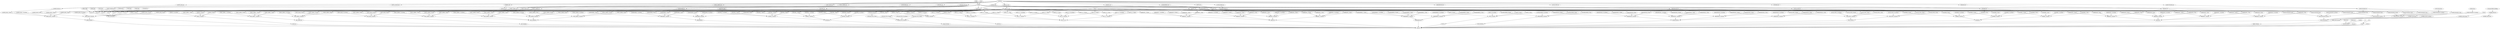 strict digraph "" {
	"[1]COLLCONF_0.Reset"	 [complexity=3,
		importance=0.131470335676,
		rank=0.0438234452253];
	"COLLCONF_0.DataOut"	 [complexity=2,
		importance=0.0433992077854,
		rank=0.0216996038927];
	"[1]COLLCONF_0.Reset" -> "COLLCONF_0.DataOut";
	"IPGR2_0.DataOut"	 [complexity=2,
		importance=0.041731412897,
		rank=0.0208657064485];
	IPGR2Out	 [complexity=2,
		importance=0.037441367753,
		rank=0.0187206838765];
	"IPGR2_0.DataOut" -> IPGR2Out;
	MIISTATUSOut	 [complexity=2,
		importance=0.037197509414,
		rank=0.018598754707];
	DataOut	 [complexity=0,
		importance=0.0340304193458,
		rank=0.0];
	MIISTATUSOut -> DataOut;
	"[1]MODER_2.DataIn"	 [complexity=4,
		importance=0.0465032045241,
		rank=0.011625801131];
	"MODER_2.DataOut"	 [complexity=2,
		importance=0.0452257884704,
		rank=0.0226128942352];
	"[1]MODER_2.DataIn" -> "MODER_2.DataOut";
	"[1]UpdateMIIRX_DATAReg"	 [complexity=5,
		importance=0.0475719120444,
		rank=0.00951438240888];
	"[1]MIIRX_DATA_Wr"	 [complexity=3,
		importance=0.0463052327749,
		rank=0.0154350775916];
	"[1]UpdateMIIRX_DATAReg" -> "[1]MIIRX_DATA_Wr";
	MODEROut	 [complexity=2,
		importance=0.0412533149197,
		rank=0.0206266574598];
	"MODER_2.DataOut" -> MODEROut;
	"TXCTRL_0.DataOut"	 [complexity=2,
		importance=0.0453840131238,
		rank=0.0226920065619];
	TXCTRLOut	 [complexity=2,
		importance=0.0414115395731,
		rank=0.0207057697865];
	"TXCTRL_0.DataOut" -> TXCTRLOut;
	"MAC_ADDR1_0.DataOut"	 [complexity=2,
		importance=0.0433992077854,
		rank=0.0216996038927];
	MAC_ADDR1Out	 [complexity=2,
		importance=0.0393473413364,
		rank=0.0196736706682];
	"MAC_ADDR1_0.DataOut" -> MAC_ADDR1Out;
	irq_txc	 [complexity=10,
		importance=0.0418972637746,
		rank=0.00418972637746];
	INT_SOURCEOut	 [complexity=2,
		importance=0.0392351839555,
		rank=0.0196175919777];
	irq_txc -> INT_SOURCEOut;
	irq_busy	 [complexity=10,
		importance=0.0413017041033,
		rank=0.00413017041033];
	irq_busy -> INT_SOURCEOut;
	"CTRLMODER_0.DataOut"	 [complexity=2,
		importance=0.041731412897,
		rank=0.0208657064485];
	CTRLMODEROut	 [complexity=2,
		importance=0.037441367753,
		rank=0.0187206838765];
	"CTRLMODER_0.DataOut" -> CTRLMODEROut;
	"MODER_1.DataOut"	 [complexity=2,
		importance=0.0452257884704,
		rank=0.0226128942352];
	"MODER_1.DataOut" -> MODEROut;
	"[1]Prsd"	 [complexity=4,
		importance=0.0453552805127,
		rank=0.0113388201282];
	"[1]MIIRX_DATA.DataIn"	 [complexity=4,
		importance=0.0440886012432,
		rank=0.0110221503108];
	"[1]Prsd" -> "[1]MIIRX_DATA.DataIn";
	MIICOMMANDOut	 [complexity=2,
		importance=0.0415649909108,
		rank=0.0207824954554];
	MIICOMMANDOut -> DataOut;
	"[1]MIIADDRESS_Sel"	 [complexity=9,
		importance=0.0954733695539,
		rank=0.0106081521727];
	"[1]MIIADDRESS_Wr"	 [complexity=3,
		importance=0.0470967464936,
		rank=0.0156989154979];
	"[1]MIIADDRESS_Sel" -> "[1]MIIADDRESS_Wr";
	"[1]RXHASH1_0.SyncReset"	 [complexity=3,
		importance=0.0954508104786,
		rank=0.0318169368262];
	"RXHASH1_0.DataOut"	 [complexity=2,
		importance=0.0470920656046,
		rank=0.0235460328023];
	"[1]RXHASH1_0.SyncReset" -> "RXHASH1_0.DataOut";
	"[1]MAC_ADDR0_0.SyncReset"	 [complexity=3,
		importance=0.0954508104786,
		rank=0.0318169368262];
	"MAC_ADDR0_0.DataOut"	 [complexity=2,
		importance=0.0470920656046,
		rank=0.0235460328023];
	"[1]MAC_ADDR0_0.SyncReset" -> "MAC_ADDR0_0.DataOut";
	"[1]MIIRX_DATA.Reset"	 [complexity=3,
		importance=0.127838067442,
		rank=0.0426126891473];
	"MIIRX_DATA.DataOut"	 [complexity=2,
		importance=0.0421884517074,
		rank=0.0210942258537];
	"[1]MIIRX_DATA.Reset" -> "MIIRX_DATA.DataOut";
	"[1]MAC_ADDR0_0.DataIn"	 [complexity=4,
		importance=0.0483694816582,
		rank=0.0120923704146];
	"[1]MAC_ADDR0_0.DataIn" -> "MAC_ADDR0_0.DataOut";
	"[1]MODER_1.Write"	 [complexity=3,
		importance=0.0468197114093,
		rank=0.0156065704698];
	"[1]MODER_1.Write" -> "MODER_1.DataOut";
	"[1]MIICOMMAND_Sel"	 [complexity=6,
		importance=0.0506439923612,
		rank=0.00844066539353];
	"[1]MIICOMMAND_Wr"	 [complexity=3,
		importance=0.0493641157945,
		rank=0.0164547052648];
	"[1]MIICOMMAND_Sel" -> "[1]MIICOMMAND_Wr";
	"[1]MIIMODER_0.Write"	 [complexity=3,
		importance=0.0451520054925,
		rank=0.0150506684975];
	"MIIMODER_0.DataOut"	 [complexity=2,
		importance=0.0433992077854,
		rank=0.0216996038927];
	"[1]MIIMODER_0.Write" -> "MIIMODER_0.DataOut";
	"[1]RXHASH0_0.SyncReset"	 [complexity=3,
		importance=0.0954508104786,
		rank=0.0318169368262];
	"RXHASH0_0.DataOut"	 [complexity=2,
		importance=0.0470920656046,
		rank=0.0235460328023];
	"[1]RXHASH0_0.SyncReset" -> "RXHASH0_0.DataOut";
	"[1]HASH0_Sel"	 [complexity=15,
		importance=0.203637037571,
		rank=0.0135758025047];
	"[1]HASH0_Wr"	 [complexity=3,
		importance=0.050589290251,
		rank=0.0168630967503];
	"[1]HASH0_Sel" -> "[1]HASH0_Wr";
	"IPv4_L1_0.DataOut"	 [complexity=2,
		importance=0.0470920656046,
		rank=0.0235460328023];
	IPv4_L1_out	 [complexity=2,
		importance=0.043159288503,
		rank=0.0215796442515];
	"IPv4_L1_0.DataOut" -> IPv4_L1_out;
	"[1]IPv4_L1_Sel"	 [complexity=15,
		importance=0.203637037571,
		rank=0.0135758025047];
	"[1]IPv4_L1_Wr"	 [complexity=3,
		importance=0.050589290251,
		rank=0.0168630967503];
	"[1]IPv4_L1_Sel" -> "[1]IPv4_L1_Wr";
	"[1]MAC_ADDR1_1.Reset"	 [complexity=3,
		importance=0.131470335676,
		rank=0.0438234452253];
	"MAC_ADDR1_1.DataOut"	 [complexity=2,
		importance=0.0433992077854,
		rank=0.0216996038927];
	"[1]MAC_ADDR1_1.Reset" -> "MAC_ADDR1_1.DataOut";
	"[1]MIITX_DATA_Sel"	 [complexity=9,
		importance=0.0954733695539,
		rank=0.0106081521727];
	"[1]MIITX_DATA_Wr"	 [complexity=3,
		importance=0.0470967464936,
		rank=0.0156989154979];
	"[1]MIITX_DATA_Sel" -> "[1]MIITX_DATA_Wr";
	"[1]INT_SOURCE_Sel"	 [complexity=15,
		importance=0.0445073226259,
		rank=0.00296715484173];
	"[1]INT_SOURCE_Wr"	 [complexity=12,
		importance=0.0432274460592,
		rank=0.0036022871716];
	"[1]INT_SOURCE_Sel" -> "[1]INT_SOURCE_Wr";
	MIIADDRESSOut	 [complexity=2,
		importance=0.0393473413364,
		rank=0.0196736706682];
	MIIADDRESSOut -> DataOut;
	"[1]MIICOMMAND1.Reset"	 [complexity=3,
		importance=0.138825053285,
		rank=0.0462750177616];
	"MIICOMMAND1.DataOut"	 [complexity=2,
		importance=0.0458507803217,
		rank=0.0229253901608];
	"[1]MIICOMMAND1.Reset" -> "MIICOMMAND1.DataOut";
	"[1]MIICOMMAND0.SyncReset"	 [complexity=3,
		importance=0.0923352759209,
		rank=0.030778425307];
	"MIICOMMAND0.DataOut"	 [complexity=2,
		importance=0.0455342983257,
		rank=0.0227671491628];
	"[1]MIICOMMAND0.SyncReset" -> "MIICOMMAND0.DataOut";
	"[1]IPGR2_0.Write"	 [complexity=3,
		importance=0.0439608349087,
		rank=0.0146536116362];
	"[1]IPGR2_0.Write" -> "IPGR2_0.DataOut";
	"[1]MAC_ADDR1_Sel"	 [complexity=9,
		importance=0.0954733695539,
		rank=0.0106081521727];
	"[1]MAC_ADDR1_Wr"	 [complexity=3,
		importance=0.0470967464936,
		rank=0.0156989154979];
	"[1]MAC_ADDR1_Sel" -> "[1]MAC_ADDR1_Wr";
	"[1]COLLCONF_Wr"	 [complexity=3,
		importance=0.0470967464936,
		rank=0.0156989154979];
	"[1]COLLCONF_0.Write"	 [complexity=3,
		importance=0.0451520054925,
		rank=0.0150506684975];
	"[1]COLLCONF_Wr" -> "[1]COLLCONF_0.Write";
	"[1]COLLCONF_2.Write"	 [complexity=3,
		importance=0.0451520054925,
		rank=0.0150506684975];
	"[1]COLLCONF_Wr" -> "[1]COLLCONF_2.Write";
	"PACKETLEN_3.DataOut"	 [complexity=2,
		importance=0.0470920656046,
		rank=0.0235460328023];
	PACKETLENOut	 [complexity=2,
		importance=0.043159288503,
		rank=0.0215796442515];
	"PACKETLEN_3.DataOut" -> PACKETLENOut;
	"IPGR1_0.DataOut"	 [complexity=2,
		importance=0.041731412897,
		rank=0.0208657064485];
	IPGR1Out	 [complexity=2,
		importance=0.037441367753,
		rank=0.0187206838765];
	"IPGR1_0.DataOut" -> IPGR1Out;
	"[1]MIITX_DATA_1.SyncReset"	 [complexity=3,
		importance=0.0880650948403,
		rank=0.0293550316134];
	"MIITX_DATA_1.DataOut"	 [complexity=2,
		importance=0.0433992077854,
		rank=0.0216996038927];
	"[1]MIITX_DATA_1.SyncReset" -> "MIITX_DATA_1.DataOut";
	"INT_MASK_0.DataOut"	 [complexity=2,
		importance=0.041731412897,
		rank=0.0208657064485];
	INT_MASKOut	 [complexity=2,
		importance=0.037441367753,
		rank=0.0187206838765];
	"INT_MASK_0.DataOut" -> INT_MASKOut;
	COLLCONFOut	 [complexity=2,
		importance=0.0393473413364,
		rank=0.0196736706682];
	COLLCONFOut -> DataOut;
	"[1]IPv4_L1_1.SyncReset"	 [complexity=3,
		importance=0.0954508104786,
		rank=0.0318169368262];
	"IPv4_L1_1.DataOut"	 [complexity=2,
		importance=0.0470920656046,
		rank=0.0235460328023];
	"[1]IPv4_L1_1.SyncReset" -> "IPv4_L1_1.DataOut";
	"[1]MIICOMMAND2.Write"	 [complexity=3,
		importance=0.0474383738386,
		rank=0.0158127912795];
	"[1]MIICOMMAND_Wr" -> "[1]MIICOMMAND2.Write";
	"[1]MIICOMMAND1.Write"	 [complexity=3,
		importance=0.0474383738386,
		rank=0.0158127912795];
	"[1]MIICOMMAND_Wr" -> "[1]MIICOMMAND1.Write";
	"[1]MIICOMMAND0.Write"	 [complexity=3,
		importance=0.0471218918426,
		rank=0.0157072972809];
	"[1]MIICOMMAND_Wr" -> "[1]MIICOMMAND0.Write";
	"[1]MIICOMMAND2.Reset"	 [complexity=3,
		importance=0.138825053285,
		rank=0.0462750177616];
	"MIICOMMAND2.DataOut"	 [complexity=2,
		importance=0.0458507803217,
		rank=0.0229253901608];
	"[1]MIICOMMAND2.Reset" -> "MIICOMMAND2.DataOut";
	INT_MASKOut -> DataOut;
	"[1]IPv4_L1_2.DataIn"	 [complexity=4,
		importance=0.0483694816582,
		rank=0.0120923704146];
	"IPv4_L1_2.DataOut"	 [complexity=2,
		importance=0.0470920656046,
		rank=0.0235460328023];
	"[1]IPv4_L1_2.DataIn" -> "IPv4_L1_2.DataOut";
	"[1]RXHASH1_3.SyncReset"	 [complexity=3,
		importance=0.0954508104786,
		rank=0.0318169368262];
	"RXHASH1_3.DataOut"	 [complexity=2,
		importance=0.0470920656046,
		rank=0.0235460328023];
	"[1]RXHASH1_3.SyncReset" -> "RXHASH1_3.DataOut";
	"[1]TX_BD_NUM_0.SyncReset"	 [complexity=3,
		importance=0.0847375545616,
		rank=0.0282458515205];
	"TX_BD_NUM_0.DataOut"	 [complexity=2,
		importance=0.041735437646,
		rank=0.020867718823];
	"[1]TX_BD_NUM_0.SyncReset" -> "TX_BD_NUM_0.DataOut";
	"[1]MAC_ADDR0_1.Write"	 [complexity=3,
		importance=0.0486065511593,
		rank=0.0162021837198];
	"MAC_ADDR0_1.DataOut"	 [complexity=2,
		importance=0.0470920656046,
		rank=0.0235460328023];
	"[1]MAC_ADDR0_1.Write" -> "MAC_ADDR0_1.DataOut";
	"[1]PACKETLEN_3.Write"	 [complexity=3,
		importance=0.0486065511593,
		rank=0.0162021837198];
	"[1]PACKETLEN_3.Write" -> "PACKETLEN_3.DataOut";
	"[1]MODER_0.SyncReset"	 [complexity=3,
		importance=0.0917182562103,
		rank=0.0305727520701];
	"MODER_0.DataOut"	 [complexity=2,
		importance=0.0452257884704,
		rank=0.0226128942352];
	"[1]MODER_0.SyncReset" -> "MODER_0.DataOut";
	"[1]MIICOMMAND2.Write" -> "MIICOMMAND2.DataOut";
	"[1]MIICOMMAND0.DataIn"	 [complexity=4,
		importance=0.0468117143794,
		rank=0.0117029285948];
	"[1]MIICOMMAND0.DataIn" -> "MIICOMMAND0.DataOut";
	"[1]MODER_2.Write"	 [complexity=3,
		importance=0.0468197114093,
		rank=0.0156065704698];
	"[1]MODER_2.Write" -> "MODER_2.DataOut";
	"[1]TXCTRL_0.Write"	 [complexity=3,
		importance=0.0469779360627,
		rank=0.0156593120209];
	"[1]TXCTRL_0.Write" -> "TXCTRL_0.DataOut";
	"[1]Reset"	 [complexity=3,
		importance=0.12773363028,
		rank=0.0425778767601];
	"[1]Reset" -> "[1]COLLCONF_0.Reset";
	"[1]Reset" -> irq_txc;
	"[1]Reset" -> irq_busy;
	"[1]Reset" -> "[1]MIIRX_DATA.Reset";
	"[1]Reset" -> "[1]MAC_ADDR1_1.Reset";
	"[1]Reset" -> "[1]MIICOMMAND1.Reset";
	"[1]Reset" -> "[1]MIICOMMAND2.Reset";
	"[1]RXHASH0_0.Reset"	 [complexity=3,
		importance=0.142548909133,
		rank=0.0475163030444];
	"[1]Reset" -> "[1]RXHASH0_0.Reset";
	"[1]PACKETLEN_3.Reset"	 [complexity=3,
		importance=0.142548909133,
		rank=0.0475163030444];
	"[1]Reset" -> "[1]PACKETLEN_3.Reset";
	"[1]TXCTRL_1.Reset"	 [complexity=3,
		importance=0.137424751691,
		rank=0.0458082505637];
	"[1]Reset" -> "[1]TXCTRL_1.Reset";
	"[1]MODER_2.Reset"	 [complexity=3,
		importance=0.136950077731,
		rank=0.0456500259103];
	"[1]Reset" -> "[1]MODER_2.Reset";
	"[1]MIITX_DATA_1.Reset"	 [complexity=3,
		importance=0.131470335676,
		rank=0.0438234452253];
	"[1]Reset" -> "[1]MIITX_DATA_1.Reset";
	"[1]COLLCONF_2.Reset"	 [complexity=3,
		importance=0.131470335676,
		rank=0.0438234452253];
	"[1]Reset" -> "[1]COLLCONF_2.Reset";
	"[1]TX_BD_NUM_0.Reset"	 [complexity=3,
		importance=0.126479025258,
		rank=0.0421596750859];
	"[1]Reset" -> "[1]TX_BD_NUM_0.Reset";
	"[1]MIIMODER_1.Reset"	 [complexity=3,
		importance=0.131470335676,
		rank=0.0438234452253];
	"[1]Reset" -> "[1]MIIMODER_1.Reset";
	"[1]IPv4_L1_0.Reset"	 [complexity=3,
		importance=0.142548909133,
		rank=0.0475163030444];
	"[1]Reset" -> "[1]IPv4_L1_0.Reset";
	irq_txe	 [complexity=10,
		importance=0.0413017041033,
		rank=0.00413017041033];
	"[1]Reset" -> irq_txe;
	"[1]RXHASH1_0.Reset"	 [complexity=3,
		importance=0.142548909133,
		rank=0.0475163030444];
	"[1]Reset" -> "[1]RXHASH1_0.Reset";
	"[1]RXHASH1_2.Reset"	 [complexity=3,
		importance=0.142548909133,
		rank=0.0475163030444];
	"[1]Reset" -> "[1]RXHASH1_2.Reset";
	"[1]IPv4_L1_3.Reset"	 [complexity=3,
		importance=0.142548909133,
		rank=0.0475163030444];
	"[1]Reset" -> "[1]IPv4_L1_3.Reset";
	"[1]TXCTRL_0.Reset"	 [complexity=3,
		importance=0.137424751691,
		rank=0.0458082505637];
	"[1]Reset" -> "[1]TXCTRL_0.Reset";
	"[1]MAC_ADDR1_0.Reset"	 [complexity=3,
		importance=0.131470335676,
		rank=0.0438234452253];
	"[1]Reset" -> "[1]MAC_ADDR1_0.Reset";
	"[1]IPv4_L1_2.Reset"	 [complexity=3,
		importance=0.142548909133,
		rank=0.0475163030444];
	"[1]Reset" -> "[1]IPv4_L1_2.Reset";
	"[1]MIIMODER_0.Reset"	 [complexity=3,
		importance=0.131470335676,
		rank=0.0438234452253];
	"[1]Reset" -> "[1]MIIMODER_0.Reset";
	"[1]MAC_ADDR0_3.Reset"	 [complexity=3,
		importance=0.142548909133,
		rank=0.0475163030444];
	"[1]Reset" -> "[1]MAC_ADDR0_3.Reset";
	"[1]MIIADDRESS_0.Reset"	 [complexity=3,
		importance=0.131470335676,
		rank=0.0438234452253];
	"[1]Reset" -> "[1]MIIADDRESS_0.Reset";
	"[1]RXHASH1_3.Reset"	 [complexity=3,
		importance=0.142548909133,
		rank=0.0475163030444];
	"[1]Reset" -> "[1]RXHASH1_3.Reset";
	"[1]CTRLMODER_0.Reset"	 [complexity=3,
		importance=0.126466951011,
		rank=0.0421556503369];
	"[1]Reset" -> "[1]CTRLMODER_0.Reset";
	irq_rxe	 [complexity=10,
		importance=0.0413017041033,
		rank=0.00413017041033];
	"[1]Reset" -> irq_rxe;
	"[1]MODER_0.Reset"	 [complexity=3,
		importance=0.136950077731,
		rank=0.0456500259103];
	"[1]Reset" -> "[1]MODER_0.Reset";
	"[1]MIICOMMAND0.Reset"	 [complexity=3,
		importance=0.137875607297,
		rank=0.0459585357656];
	"[1]Reset" -> "[1]MIICOMMAND0.Reset";
	"[1]MODER_1.Reset"	 [complexity=3,
		importance=0.136950077731,
		rank=0.0456500259103];
	"[1]Reset" -> "[1]MODER_1.Reset";
	"[1]IPGT_0.Reset"	 [complexity=3,
		importance=0.126466951011,
		rank=0.0421556503369];
	"[1]Reset" -> "[1]IPGT_0.Reset";
	"[1]PACKETLEN_1.Reset"	 [complexity=3,
		importance=0.142548909133,
		rank=0.0475163030444];
	"[1]Reset" -> "[1]PACKETLEN_1.Reset";
	"[1]PACKETLEN_2.Reset"	 [complexity=3,
		importance=0.142548909133,
		rank=0.0475163030444];
	"[1]Reset" -> "[1]PACKETLEN_2.Reset";
	"[1]RXHASH0_2.Reset"	 [complexity=3,
		importance=0.142548909133,
		rank=0.0475163030444];
	"[1]Reset" -> "[1]RXHASH0_2.Reset";
	"[1]IPGR1_0.Reset"	 [complexity=3,
		importance=0.126466951011,
		rank=0.0421556503369];
	"[1]Reset" -> "[1]IPGR1_0.Reset";
	"[1]TXCTRL_2.Reset"	 [complexity=3,
		importance=0.138374197679,
		rank=0.0461247325597];
	"[1]Reset" -> "[1]TXCTRL_2.Reset";
	"[1]INT_MASK_0.Reset"	 [complexity=3,
		importance=0.126466951011,
		rank=0.0421556503369];
	"[1]Reset" -> "[1]INT_MASK_0.Reset";
	"[1]RXHASH0_3.Reset"	 [complexity=3,
		importance=0.142548909133,
		rank=0.0475163030444];
	"[1]Reset" -> "[1]RXHASH0_3.Reset";
	"[1]PACKETLEN_0.Reset"	 [complexity=3,
		importance=0.142548909133,
		rank=0.0475163030444];
	"[1]Reset" -> "[1]PACKETLEN_0.Reset";
	irq_txb	 [complexity=10,
		importance=0.0413017041033,
		rank=0.00413017041033];
	"[1]Reset" -> irq_txb;
	irq_rxb	 [complexity=10,
		importance=0.0413017041033,
		rank=0.00413017041033];
	"[1]Reset" -> irq_rxb;
	irq_rxc	 [complexity=10,
		importance=0.0419982859599,
		rank=0.00419982859599];
	"[1]Reset" -> irq_rxc;
	"[1]MAC_ADDR0_1.Reset"	 [complexity=3,
		importance=0.142548909133,
		rank=0.0475163030444];
	"[1]Reset" -> "[1]MAC_ADDR0_1.Reset";
	"[1]RXHASH1_1.Reset"	 [complexity=3,
		importance=0.142548909133,
		rank=0.0475163030444];
	"[1]Reset" -> "[1]RXHASH1_1.Reset";
	"[1]MAC_ADDR0_2.Reset"	 [complexity=3,
		importance=0.142548909133,
		rank=0.0475163030444];
	"[1]Reset" -> "[1]MAC_ADDR0_2.Reset";
	"[1]MAC_ADDR0_0.Reset"	 [complexity=3,
		importance=0.142548909133,
		rank=0.0475163030444];
	"[1]Reset" -> "[1]MAC_ADDR0_0.Reset";
	"[1]IPv4_L1_1.Reset"	 [complexity=3,
		importance=0.142548909133,
		rank=0.0475163030444];
	"[1]Reset" -> "[1]IPv4_L1_1.Reset";
	"[1]RXHASH0_1.Reset"	 [complexity=3,
		importance=0.142548909133,
		rank=0.0475163030444];
	"[1]Reset" -> "[1]RXHASH0_1.Reset";
	"[1]IPGR2_0.Reset"	 [complexity=3,
		importance=0.126466951011,
		rank=0.0421556503369];
	"[1]Reset" -> "[1]IPGR2_0.Reset";
	"[1]MIITX_DATA_0.Reset"	 [complexity=3,
		importance=0.131470335676,
		rank=0.0438234452253];
	"[1]Reset" -> "[1]MIITX_DATA_0.Reset";
	"[1]MIIADDRESS_1.Reset"	 [complexity=3,
		importance=0.131470335676,
		rank=0.0438234452253];
	"[1]Reset" -> "[1]MIIADDRESS_1.Reset";
	MIIMODEROut	 [complexity=2,
		importance=0.0393473413364,
		rank=0.0196736706682];
	MIIMODEROut -> DataOut;
	CTRLMODEROut -> DataOut;
	"[1]RXHASH1_1.Write"	 [complexity=3,
		importance=0.0486065511593,
		rank=0.0162021837198];
	"RXHASH1_1.DataOut"	 [complexity=2,
		importance=0.0470920656046,
		rank=0.0235460328023];
	"[1]RXHASH1_1.Write" -> "RXHASH1_1.DataOut";
	"[1]RXHASH0_2.Write"	 [complexity=3,
		importance=0.0486065511593,
		rank=0.0162021837198];
	"[1]HASH0_Wr" -> "[1]RXHASH0_2.Write";
	"[1]RXHASH0_3.Write"	 [complexity=3,
		importance=0.0486065511593,
		rank=0.0162021837198];
	"[1]HASH0_Wr" -> "[1]RXHASH0_3.Write";
	"[1]RXHASH0_0.Write"	 [complexity=3,
		importance=0.0486065511593,
		rank=0.0162021837198];
	"[1]HASH0_Wr" -> "[1]RXHASH0_0.Write";
	"[1]RXHASH0_1.Write"	 [complexity=3,
		importance=0.0486065511593,
		rank=0.0162021837198];
	"[1]HASH0_Wr" -> "[1]RXHASH0_1.Write";
	"[1]MIIMODER_0.DataIn"	 [complexity=4,
		importance=0.0446766238391,
		rank=0.0111691559598];
	"[1]MIIMODER_0.DataIn" -> "MIIMODER_0.DataOut";
	"[1]MAC_ADDR0_0.Write"	 [complexity=3,
		importance=0.0486065511593,
		rank=0.0162021837198];
	"[1]MAC_ADDR0_0.Write" -> "MAC_ADDR0_0.DataOut";
	"[1]RXHASH0_0.Reset" -> "RXHASH0_0.DataOut";
	"[1]IPGR2_Sel"	 [complexity=6,
		importance=0.0471664534313,
		rank=0.00786107557188];
	"[1]IPGR2_Wr"	 [complexity=3,
		importance=0.0458865768646,
		rank=0.0152955256215];
	"[1]IPGR2_Sel" -> "[1]IPGR2_Wr";
	"[1]PACKETLEN_3.Reset" -> "PACKETLEN_3.DataOut";
	"[1]INT_MASK_0.SyncReset"	 [complexity=3,
		importance=0.0847295050635,
		rank=0.0282431683545];
	"[1]INT_MASK_0.SyncReset" -> "INT_MASK_0.DataOut";
	"TXCTRL_1.DataOut"	 [complexity=2,
		importance=0.0453840131238,
		rank=0.0226920065619];
	"[1]TXCTRL_1.Reset" -> "TXCTRL_1.DataOut";
	"MAC_ADDR0_2.DataOut"	 [complexity=2,
		importance=0.0470920656046,
		rank=0.0235460328023];
	MAC_ADDR0Out	 [complexity=2,
		importance=0.043159288503,
		rank=0.0215796442515];
	"MAC_ADDR0_2.DataOut" -> MAC_ADDR0Out;
	"[1]IPv4_L1_1.DataIn"	 [complexity=4,
		importance=0.0483694816582,
		rank=0.0120923704146];
	"[1]IPv4_L1_1.DataIn" -> "IPv4_L1_1.DataOut";
	"RXHASH0_2.DataOut"	 [complexity=2,
		importance=0.0470920656046,
		rank=0.0235460328023];
	"[1]RXHASH0_2.Write" -> "RXHASH0_2.DataOut";
	"[1]RXHASH1_2.SyncReset"	 [complexity=3,
		importance=0.0954508104786,
		rank=0.0318169368262];
	"RXHASH1_2.DataOut"	 [complexity=2,
		importance=0.0470920656046,
		rank=0.0235460328023];
	"[1]RXHASH1_2.SyncReset" -> "RXHASH1_2.DataOut";
	"[1]PACKETLEN_Wr"	 [complexity=3,
		importance=0.050589290251,
		rank=0.0168630967503];
	"[1]PACKETLEN_Wr" -> "[1]PACKETLEN_3.Write";
	"[1]PACKETLEN_2.Write"	 [complexity=3,
		importance=0.0486065511593,
		rank=0.0162021837198];
	"[1]PACKETLEN_Wr" -> "[1]PACKETLEN_2.Write";
	"[1]PACKETLEN_0.Write"	 [complexity=3,
		importance=0.0486065511593,
		rank=0.0162021837198];
	"[1]PACKETLEN_Wr" -> "[1]PACKETLEN_0.Write";
	"[1]PACKETLEN_1.Write"	 [complexity=3,
		importance=0.0486065511593,
		rank=0.0162021837198];
	"[1]PACKETLEN_Wr" -> "[1]PACKETLEN_1.Write";
	"[1]TXCTRL_1.DataIn"	 [complexity=4,
		importance=0.0466614291775,
		rank=0.0116653572944];
	"[1]TXCTRL_1.DataIn" -> "TXCTRL_1.DataOut";
	"[1]MODER_2.Reset" -> "MODER_2.DataOut";
	"[1]MIICOMMAND2.DataIn"	 [complexity=4,
		importance=0.0471281963754,
		rank=0.0117820490938];
	"[1]MIICOMMAND2.DataIn" -> "MIICOMMAND2.DataOut";
	"[1]TX_BD_NUM_0.DataIn"	 [complexity=4,
		importance=0.0430128536997,
		rank=0.0107532134249];
	"[1]TX_BD_NUM_0.DataIn" -> "TX_BD_NUM_0.DataOut";
	"[1]MIIMODER_1.Write"	 [complexity=3,
		importance=0.0451520054925,
		rank=0.0150506684975];
	"MIIMODER_1.DataOut"	 [complexity=2,
		importance=0.0433992077854,
		rank=0.0216996038927];
	"[1]MIIMODER_1.Write" -> "MIIMODER_1.DataOut";
	"[1]RXHASH0_1.SyncReset"	 [complexity=3,
		importance=0.0954508104786,
		rank=0.0318169368262];
	"RXHASH0_1.DataOut"	 [complexity=2,
		importance=0.0470920656046,
		rank=0.0235460328023];
	"[1]RXHASH0_1.SyncReset" -> "RXHASH0_1.DataOut";
	"[1]RXHASH0_3.DataIn"	 [complexity=4,
		importance=0.0483694816582,
		rank=0.0120923704146];
	"RXHASH0_3.DataOut"	 [complexity=2,
		importance=0.0470920656046,
		rank=0.0235460328023];
	"[1]RXHASH0_3.DataIn" -> "RXHASH0_3.DataOut";
	HASH0Out	 [complexity=2,
		importance=0.043159288503,
		rank=0.0215796442515];
	"RXHASH0_3.DataOut" -> HASH0Out;
	"[1]RXHASH0_1.DataIn"	 [complexity=4,
		importance=0.0483694816582,
		rank=0.0120923704146];
	"[1]RXHASH0_1.DataIn" -> "RXHASH0_1.DataOut";
	IPv4_L1_out -> DataOut;
	MIIRX_DATAOut	 [complexity=2,
		importance=0.0375936886134,
		rank=0.0187968443067];
	"MIIRX_DATA.DataOut" -> MIIRX_DATAOut;
	"[1]MIITX_DATA_1.Reset" -> "MIITX_DATA_1.DataOut";
	"[1]RXHASH0_3.Write" -> "RXHASH0_3.DataOut";
	"IPGT_0.DataOut"	 [complexity=2,
		importance=0.041731412897,
		rank=0.0208657064485];
	IPGTOut	 [complexity=2,
		importance=0.037441367753,
		rank=0.0187206838765];
	"IPGT_0.DataOut" -> IPGTOut;
	"[1]IPGR1_Wr"	 [complexity=3,
		importance=0.0458865768646,
		rank=0.0152955256215];
	"[1]IPGR1_0.Write"	 [complexity=3,
		importance=0.0439608349087,
		rank=0.0146536116362];
	"[1]IPGR1_Wr" -> "[1]IPGR1_0.Write";
	"PACKETLEN_2.DataOut"	 [complexity=2,
		importance=0.0470920656046,
		rank=0.0235460328023];
	"PACKETLEN_2.DataOut" -> PACKETLENOut;
	"COLLCONF_2.DataOut"	 [complexity=2,
		importance=0.0433992077854,
		rank=0.0216996038927];
	"[1]COLLCONF_2.Reset" -> "COLLCONF_2.DataOut";
	"[1]MIIMODER_0.SyncReset"	 [complexity=3,
		importance=0.0880650948403,
		rank=0.0293550316134];
	"[1]MIIMODER_0.SyncReset" -> "MIIMODER_0.DataOut";
	"[1]MIITX_DATA_1.Write"	 [complexity=3,
		importance=0.0451520054925,
		rank=0.0150506684975];
	"[1]MIITX_DATA_1.Write" -> "MIITX_DATA_1.DataOut";
	"[1]PACKETLEN_3.DataIn"	 [complexity=4,
		importance=0.0483694816582,
		rank=0.0120923704146];
	"[1]PACKETLEN_3.DataIn" -> "PACKETLEN_3.DataOut";
	"[1]PACKETLEN_2.SyncReset"	 [complexity=3,
		importance=0.0954508104786,
		rank=0.0318169368262];
	"[1]PACKETLEN_2.SyncReset" -> "PACKETLEN_2.DataOut";
	"[1]PACKETLEN_3.SyncReset"	 [complexity=3,
		importance=0.0954508104786,
		rank=0.0318169368262];
	"[1]PACKETLEN_3.SyncReset" -> "PACKETLEN_3.DataOut";
	"[1]TxB_IRQ"	 [complexity=11,
		importance=0.0838700874761,
		rank=0.00762455340692];
	"[1]TxB_IRQ" -> irq_txb;
	"[1]PACKETLEN_2.Write" -> "PACKETLEN_2.DataOut";
	"[1]Address"	 [complexity=8,
		importance=0.0484331327008,
		rank=0.0060541415876];
	"[1]Address" -> "[1]MIIADDRESS_Sel";
	"[1]Address" -> "[1]MIICOMMAND_Sel";
	"[1]Address" -> "[1]HASH0_Sel";
	"[1]Address" -> "[1]IPv4_L1_Sel";
	"[1]Address" -> "[1]MIITX_DATA_Sel";
	"[1]Address" -> "[1]INT_SOURCE_Sel";
	"[1]Address" -> "[1]MAC_ADDR1_Sel";
	"[1]Address" -> "[1]IPGR2_Sel";
	"[1]INT_MASK_Sel"	 [complexity=6,
		importance=0.0471664534313,
		rank=0.00786107557188];
	"[1]Address" -> "[1]INT_MASK_Sel";
	"[1]MAC_ADDR0_Sel"	 [complexity=15,
		importance=0.203637037571,
		rank=0.0135758025047];
	"[1]Address" -> "[1]MAC_ADDR0_Sel";
	"[1]IPGR1_Sel"	 [complexity=6,
		importance=0.0471664534313,
		rank=0.00786107557188];
	"[1]Address" -> "[1]IPGR1_Sel";
	"[1]MIIMODER_Sel"	 [complexity=9,
		importance=0.0954733695539,
		rank=0.0106081521727];
	"[1]Address" -> "[1]MIIMODER_Sel";
	"[1]TXCTRL_Sel"	 [complexity=12,
		importance=0.149054350882,
		rank=0.0124211959068];
	"[1]Address" -> "[1]TXCTRL_Sel";
	"[1]HASH1_Sel"	 [complexity=15,
		importance=0.203637037571,
		rank=0.0135758025047];
	"[1]Address" -> "[1]HASH1_Sel";
	"[1]CTRLMODER_Sel"	 [complexity=6,
		importance=0.0471664534313,
		rank=0.00786107557188];
	"[1]Address" -> "[1]CTRLMODER_Sel";
	"[1]PACKETLEN_Sel"	 [complexity=15,
		importance=0.203637037571,
		rank=0.0135758025047];
	"[1]Address" -> "[1]PACKETLEN_Sel";
	"[1]COLLCONF_Sel"	 [complexity=9,
		importance=0.0954733695539,
		rank=0.0106081521727];
	"[1]Address" -> "[1]COLLCONF_Sel";
	"[1]TX_BD_NUM_Sel"	 [complexity=7,
		importance=0.0471865790661,
		rank=0.00674093986659];
	"[1]Address" -> "[1]TX_BD_NUM_Sel";
	"[1]MODER_Sel"	 [complexity=12,
		importance=0.147630230934,
		rank=0.0123025192445];
	"[1]Address" -> "[1]MODER_Sel";
	"[1]IPGT_Sel"	 [complexity=6,
		importance=0.0471664534313,
		rank=0.00786107557188];
	"[1]Address" -> "[1]IPGT_Sel";
	"[1]MIITX_DATA_0.DataIn"	 [complexity=4,
		importance=0.0446766238391,
		rank=0.0111691559598];
	"MIITX_DATA_0.DataOut"	 [complexity=2,
		importance=0.0433992077854,
		rank=0.0216996038927];
	"[1]MIITX_DATA_0.DataIn" -> "MIITX_DATA_0.DataOut";
	"[1]IPv4_L1_3.DataIn"	 [complexity=4,
		importance=0.0483694816582,
		rank=0.0120923704146];
	"IPv4_L1_3.DataOut"	 [complexity=2,
		importance=0.0470920656046,
		rank=0.0235460328023];
	"[1]IPv4_L1_3.DataIn" -> "IPv4_L1_3.DataOut";
	"[1]INT_MASK_0.DataIn"	 [complexity=4,
		importance=0.0430088289507,
		rank=0.0107522072377];
	"[1]INT_MASK_0.DataIn" -> "INT_MASK_0.DataOut";
	"[1]RstTxPauseRq"	 [complexity=3,
		importance=0.0945678190448,
		rank=0.0315226063483];
	"[1]TXCTRL_2.SyncReset"	 [complexity=3,
		importance=0.0933011397753,
		rank=0.0311003799251];
	"[1]RstTxPauseRq" -> "[1]TXCTRL_2.SyncReset";
	"[1]MAC_ADDR0_Wr"	 [complexity=3,
		importance=0.050589290251,
		rank=0.0168630967503];
	"[1]MAC_ADDR0_Wr" -> "[1]MAC_ADDR0_1.Write";
	"[1]MAC_ADDR0_Wr" -> "[1]MAC_ADDR0_0.Write";
	"[1]MAC_ADDR0_2.Write"	 [complexity=3,
		importance=0.0486065511593,
		rank=0.0162021837198];
	"[1]MAC_ADDR0_Wr" -> "[1]MAC_ADDR0_2.Write";
	"[1]MAC_ADDR0_3.Write"	 [complexity=3,
		importance=0.0486065511593,
		rank=0.0162021837198];
	"[1]MAC_ADDR0_Wr" -> "[1]MAC_ADDR0_3.Write";
	"[1]PACKETLEN_1.DataIn"	 [complexity=4,
		importance=0.0483694816582,
		rank=0.0120923704146];
	"PACKETLEN_1.DataOut"	 [complexity=2,
		importance=0.0470920656046,
		rank=0.0235460328023];
	"[1]PACKETLEN_1.DataIn" -> "PACKETLEN_1.DataOut";
	"[1]INT_MASK_Wr"	 [complexity=3,
		importance=0.0458865768646,
		rank=0.0152955256215];
	"[1]INT_MASK_Sel" -> "[1]INT_MASK_Wr";
	"[1]COLLCONF_0.Write" -> "COLLCONF_0.DataOut";
	MAC_ADDR0Out -> DataOut;
	"MIICOMMAND1.DataOut" -> MIICOMMANDOut;
	"[1]MAC_ADDR1_0.Write"	 [complexity=3,
		importance=0.0451520054925,
		rank=0.0150506684975];
	"[1]MAC_ADDR1_0.Write" -> "MAC_ADDR1_0.DataOut";
	"[1]TX_BD_NUM_0.Reset" -> "TX_BD_NUM_0.DataOut";
	"MIIMODER_1.DataOut" -> MIIMODEROut;
	"[1]MIIMODER_1.Reset" -> "MIIMODER_1.DataOut";
	IPGTOut -> DataOut;
	"[1]IPv4_L1_0.Reset" -> "IPv4_L1_0.DataOut";
	"IPv4_L1_2.DataOut" -> IPv4_L1_out;
	"[1]IPv4_L1_0.Write"	 [complexity=3,
		importance=0.0486065511593,
		rank=0.0162021837198];
	"[1]IPv4_L1_0.Write" -> "IPv4_L1_0.DataOut";
	"[1]MODER_1.SyncReset"	 [complexity=3,
		importance=0.0917182562103,
		rank=0.0305727520701];
	"[1]MODER_1.SyncReset" -> "MODER_1.DataOut";
	"[1]MIIADDRESS_0.DataIn"	 [complexity=4,
		importance=0.0446766238391,
		rank=0.0111691559598];
	"MIIADDRESS_0.DataOut"	 [complexity=2,
		importance=0.0433992077854,
		rank=0.0216996038927];
	"[1]MIIADDRESS_0.DataIn" -> "MIIADDRESS_0.DataOut";
	MAC_ADDR1Out -> DataOut;
	"[1]MAC_ADDR1_1.DataIn"	 [complexity=4,
		importance=0.0446766238391,
		rank=0.0111691559598];
	"[1]MAC_ADDR1_1.DataIn" -> "MAC_ADDR1_1.DataOut";
	"[1]IPGR1_0.Write" -> "IPGR1_0.DataOut";
	"TXCTRL_1.DataOut" -> TXCTRLOut;
	"[1]PACKETLEN_0.DataIn"	 [complexity=4,
		importance=0.0483694816582,
		rank=0.0120923704146];
	"PACKETLEN_0.DataOut"	 [complexity=2,
		importance=0.0470920656046,
		rank=0.0235460328023];
	"[1]PACKETLEN_0.DataIn" -> "PACKETLEN_0.DataOut";
	HASH0Out -> DataOut;
	"[1]MIIADDRESS_1.Write"	 [complexity=3,
		importance=0.0451520054925,
		rank=0.0150506684975];
	"MIIADDRESS_1.DataOut"	 [complexity=2,
		importance=0.0433992077854,
		rank=0.0216996038927];
	"[1]MIIADDRESS_1.Write" -> "MIIADDRESS_1.DataOut";
	irq_txe -> INT_SOURCEOut;
	"[1]MAC_ADDR0_3.SyncReset"	 [complexity=3,
		importance=0.0954508104786,
		rank=0.0318169368262];
	"MAC_ADDR0_3.DataOut"	 [complexity=2,
		importance=0.0470920656046,
		rank=0.0235460328023];
	"[1]MAC_ADDR0_3.SyncReset" -> "MAC_ADDR0_3.DataOut";
	"[1]RXHASH1_0.Reset" -> "RXHASH1_0.DataOut";
	"[1]IPv4_L1_2.SyncReset"	 [complexity=3,
		importance=0.0954508104786,
		rank=0.0318169368262];
	"[1]IPv4_L1_2.SyncReset" -> "IPv4_L1_2.DataOut";
	"[1]MAC_ADDR1_1.SyncReset"	 [complexity=3,
		importance=0.0880650948403,
		rank=0.0293550316134];
	"[1]MAC_ADDR1_1.SyncReset" -> "MAC_ADDR1_1.DataOut";
	"[1]MIIRX_DATA.Write"	 [complexity=3,
		importance=0.0444050832392,
		rank=0.0148016944131];
	"[1]MIIRX_DATA_Wr" -> "[1]MIIRX_DATA.Write";
	"[1]RXHASH1_2.Reset" -> "RXHASH1_2.DataOut";
	"[1]MAC_ADDR0_1.DataIn"	 [complexity=4,
		importance=0.0483694816582,
		rank=0.0120923704146];
	"[1]MAC_ADDR0_1.DataIn" -> "MAC_ADDR0_1.DataOut";
	"[1]MAC_ADDR0_Sel" -> "[1]MAC_ADDR0_Wr";
	"[1]MAC_ADDR0_1.SyncReset"	 [complexity=3,
		importance=0.0954508104786,
		rank=0.0318169368262];
	"[1]MAC_ADDR0_1.SyncReset" -> "MAC_ADDR0_1.DataOut";
	"[1]RXHASH1_3.DataIn"	 [complexity=4,
		importance=0.0483694816582,
		rank=0.0120923704146];
	"[1]RXHASH1_3.DataIn" -> "RXHASH1_3.DataOut";
	"[1]MIITX_DATA_0.Write"	 [complexity=3,
		importance=0.0451520054925,
		rank=0.0150506684975];
	"[1]MIITX_DATA_0.Write" -> "MIITX_DATA_0.DataOut";
	"[1]PACKETLEN_2.DataIn"	 [complexity=4,
		importance=0.0483694816582,
		rank=0.0120923704146];
	"[1]PACKETLEN_2.DataIn" -> "PACKETLEN_2.DataOut";
	"[1]RXHASH1_1.SyncReset"	 [complexity=3,
		importance=0.0954508104786,
		rank=0.0318169368262];
	"[1]RXHASH1_1.SyncReset" -> "RXHASH1_1.DataOut";
	TX_BD_NUMOut	 [complexity=2,
		importance=0.0374427107283,
		rank=0.0187213553641];
	TX_BD_NUMOut -> DataOut;
	"[1]COLLCONF_2.SyncReset"	 [complexity=3,
		importance=0.0880650948403,
		rank=0.0293550316134];
	"[1]COLLCONF_2.SyncReset" -> "COLLCONF_2.DataOut";
	"[1]MIICOMMAND1.Write" -> "MIICOMMAND1.DataOut";
	"[1]MIITX_DATA_Wr" -> "[1]MIITX_DATA_1.Write";
	"[1]MIITX_DATA_Wr" -> "[1]MIITX_DATA_0.Write";
	"[1]IPGR1_0.DataIn"	 [complexity=4,
		importance=0.0430088289507,
		rank=0.0107522072377];
	"[1]IPGR1_0.DataIn" -> "IPGR1_0.DataOut";
	"[1]IPGR1_Sel" -> "[1]IPGR1_Wr";
	"[1]IPGT_0.Write"	 [complexity=3,
		importance=0.0439608349087,
		rank=0.0146536116362];
	"[1]IPGT_0.Write" -> "IPGT_0.DataOut";
	"[1]MIIADDRESS_Wr" -> "[1]MIIADDRESS_1.Write";
	"[1]MIIADDRESS_0.Write"	 [complexity=3,
		importance=0.0451520054925,
		rank=0.0150506684975];
	"[1]MIIADDRESS_Wr" -> "[1]MIIADDRESS_0.Write";
	"[1]IPGT_0.DataIn"	 [complexity=4,
		importance=0.0430088289507,
		rank=0.0107522072377];
	"[1]IPGT_0.DataIn" -> "IPGT_0.DataOut";
	"[1]RXHASH1_0.DataIn"	 [complexity=4,
		importance=0.0483694816582,
		rank=0.0120923704146];
	"[1]RXHASH1_0.DataIn" -> "RXHASH1_0.DataOut";
	"[1]RXHASH0_2.SyncReset"	 [complexity=3,
		importance=0.0954508104786,
		rank=0.0318169368262];
	"[1]RXHASH0_2.SyncReset" -> "RXHASH0_2.DataOut";
	"[1]MIIRX_DATA.Write" -> "MIIRX_DATA.DataOut";
	"[1]IPv4_L1_3.Reset" -> "IPv4_L1_3.DataOut";
	"[1]COLLCONF_0.DataIn"	 [complexity=4,
		importance=0.0446766238391,
		rank=0.0111691559598];
	"[1]COLLCONF_0.DataIn" -> "COLLCONF_0.DataOut";
	"[1]MIIMODER_Wr"	 [complexity=3,
		importance=0.0470967464936,
		rank=0.0156989154979];
	"[1]MIIMODER_Sel" -> "[1]MIIMODER_Wr";
	"[1]TXCTRL_Wr"	 [complexity=3,
		importance=0.0492581581051,
		rank=0.016419386035];
	"[1]TXCTRL_Sel" -> "[1]TXCTRL_Wr";
	"[1]MIICOMMAND2.SyncReset"	 [complexity=3,
		importance=0.0936017101791,
		rank=0.0312005700597];
	"[1]MIICOMMAND2.SyncReset" -> "MIICOMMAND2.DataOut";
	"[1]RXHASH1_2.DataIn"	 [complexity=4,
		importance=0.0483694816582,
		rank=0.0120923704146];
	"[1]RXHASH1_2.DataIn" -> "RXHASH1_2.DataOut";
	"[1]MIITX_DATA_0.SyncReset"	 [complexity=3,
		importance=0.0880650948403,
		rank=0.0293550316134];
	"[1]MIITX_DATA_0.SyncReset" -> "MIITX_DATA_0.DataOut";
	"[1]TXCTRL_0.Reset" -> "TXCTRL_0.DataOut";
	"RXHASH0_2.DataOut" -> HASH0Out;
	"[1]TXCTRL_1.SyncReset"	 [complexity=3,
		importance=0.0920347055171,
		rank=0.0306782351724];
	"[1]TXCTRL_1.SyncReset" -> "TXCTRL_1.DataOut";
	"[1]MAC_ADDR0_2.DataIn"	 [complexity=4,
		importance=0.0483694816582,
		rank=0.0120923704146];
	"[1]MAC_ADDR0_2.DataIn" -> "MAC_ADDR0_2.DataOut";
	"[1]HASH1_Wr"	 [complexity=3,
		importance=0.050589290251,
		rank=0.0168630967503];
	"[1]HASH1_Sel" -> "[1]HASH1_Wr";
	TXCTRLOut -> DataOut;
	"[1]SetRxCIrq"	 [complexity=11,
		importance=0.0866577758458,
		rank=0.00787797962235];
	"[1]SetRxCIrq" -> irq_rxc;
	"[1]TXCTRL_0.SyncReset"	 [complexity=3,
		importance=0.0920347055171,
		rank=0.0306782351724];
	"[1]TXCTRL_0.SyncReset" -> "TXCTRL_0.DataOut";
	"[1]MAC_ADDR1_0.Reset" -> "MAC_ADDR1_0.DataOut";
	"IPv4_L1_3.DataOut" -> IPv4_L1_out;
	"PACKETLEN_1.DataOut" -> PACKETLENOut;
	"[1]IPv4_L1_2.Reset" -> "IPv4_L1_2.DataOut";
	Busy_stat	 [complexity=4,
		importance=0.0384641886835,
		rank=0.00961604717087];
	Busy_stat -> MIISTATUSOut;
	"TXCTRL_2.DataOut"	 [complexity=2,
		importance=0.0457004951198,
		rank=0.0228502475599];
	"TXCTRL_2.DataOut" -> TXCTRLOut;
	"[1]RXHASH1_0.Write"	 [complexity=3,
		importance=0.0486065511593,
		rank=0.0162021837198];
	"[1]RXHASH1_0.Write" -> "RXHASH1_0.DataOut";
	"[1]Busy_IRQ"	 [complexity=11,
		importance=0.0838700874761,
		rank=0.00762455340692];
	"[1]Busy_IRQ" -> irq_busy;
	"[1]RXHASH1_3.Write"	 [complexity=3,
		importance=0.0486065511593,
		rank=0.0162021837198];
	"[1]RXHASH1_3.Write" -> "RXHASH1_3.DataOut";
	"[1]MAC_ADDR0_2.Write" -> "MAC_ADDR0_2.DataOut";
	"[1]MIIADDRESS_1.SyncReset"	 [complexity=3,
		importance=0.0880650948403,
		rank=0.0293550316134];
	"[1]MIIADDRESS_1.SyncReset" -> "MIIADDRESS_1.DataOut";
	HASH1Out	 [complexity=2,
		importance=0.043159288503,
		rank=0.0215796442515];
	HASH1Out -> DataOut;
	"[1]TXCTRL_1.Write"	 [complexity=3,
		importance=0.0469779360627,
		rank=0.0156593120209];
	"[1]TXCTRL_1.Write" -> "TXCTRL_1.DataOut";
	"MODER_0.DataOut" -> MODEROut;
	"[1]CTRLMODER_Wr"	 [complexity=3,
		importance=0.0458865768646,
		rank=0.0152955256215];
	"[1]CTRLMODER_Sel" -> "[1]CTRLMODER_Wr";
	MIITX_DATAOut	 [complexity=2,
		importance=0.0393473413364,
		rank=0.0196736706682];
	MIITX_DATAOut -> DataOut;
	"[1]MAC_ADDR1_Wr" -> "[1]MAC_ADDR1_0.Write";
	"[1]MAC_ADDR1_1.Write"	 [complexity=3,
		importance=0.0451520054925,
		rank=0.0150506684975];
	"[1]MAC_ADDR1_Wr" -> "[1]MAC_ADDR1_1.Write";
	"MIIMODER_0.DataOut" -> MIIMODEROut;
	"RXHASH1_1.DataOut" -> HASH1Out;
	"[1]PACKETLEN_0.Write" -> "PACKETLEN_0.DataOut";
	"[1]TX_BD_NUM_0.Write"	 [complexity=3,
		importance=0.0439702237593,
		rank=0.0146567412531];
	"[1]TX_BD_NUM_0.Write" -> "TX_BD_NUM_0.DataOut";
	"[1]MIIMODER_0.Reset" -> "MIIMODER_0.DataOut";
	"RXHASH0_0.DataOut" -> HASH0Out;
	"[1]IPGT_Wr"	 [complexity=3,
		importance=0.0458865768646,
		rank=0.0152955256215];
	"[1]IPGT_Wr" -> "[1]IPGT_0.Write";
	"[1]RXHASH0_2.DataIn"	 [complexity=4,
		importance=0.0483694816582,
		rank=0.0120923704146];
	"[1]RXHASH0_2.DataIn" -> "RXHASH0_2.DataOut";
	"[1]INT_SOURCE_Wr" -> irq_txc;
	"[1]INT_SOURCE_Wr" -> irq_busy;
	"[1]INT_SOURCE_Wr" -> irq_txe;
	"[1]INT_SOURCE_Wr" -> irq_rxe;
	"[1]INT_SOURCE_Wr" -> irq_txb;
	"[1]INT_SOURCE_Wr" -> irq_rxb;
	"[1]INT_SOURCE_Wr" -> irq_rxc;
	"[1]MAC_ADDR0_3.Reset" -> "MAC_ADDR0_3.DataOut";
	"[1]MIIADDRESS_0.Reset" -> "MIIADDRESS_0.DataOut";
	"RXHASH0_1.DataOut" -> HASH0Out;
	"[1]RXHASH1_3.Reset" -> "RXHASH1_3.DataOut";
	dbg_dat	 [complexity=2,
		importance=0.0352970986153,
		rank=0.0176485493076];
	dbg_dat -> DataOut;
	"MIICOMMAND2.DataOut" -> MIICOMMANDOut;
	INT_SOURCEOut -> DataOut;
	"[1]CTRLMODER_0.Reset" -> "CTRLMODER_0.DataOut";
	"COLLCONF_2.DataOut" -> COLLCONFOut;
	"[1]COLLCONF_2.Write" -> "COLLCONF_2.DataOut";
	irq_rxe -> INT_SOURCEOut;
	"[1]TXCTRL_0.DataIn"	 [complexity=4,
		importance=0.0466614291775,
		rank=0.0116653572944];
	"[1]TXCTRL_0.DataIn" -> "TXCTRL_0.DataOut";
	"[1]MIIMODER_1.DataIn"	 [complexity=4,
		importance=0.0446766238391,
		rank=0.0111691559598];
	"[1]MIIMODER_1.DataIn" -> "MIIMODER_1.DataOut";
	"[1]IPv4_L1_3.SyncReset"	 [complexity=3,
		importance=0.0954508104786,
		rank=0.0318169368262];
	"[1]IPv4_L1_3.SyncReset" -> "IPv4_L1_3.DataOut";
	"[1]MODER_0.Reset" -> "MODER_0.DataOut";
	"[1]MIICOMMAND0.Reset" -> "MIICOMMAND0.DataOut";
	MODEROut -> DataOut;
	"[1]MIICOMMAND1.SyncReset"	 [complexity=3,
		importance=0.0936017101791,
		rank=0.0312005700597];
	"[1]MIICOMMAND1.SyncReset" -> "MIICOMMAND1.DataOut";
	NValid_stat	 [complexity=4,
		importance=0.0384641886835,
		rank=0.00961604717087];
	NValid_stat -> MIISTATUSOut;
	"MIIADDRESS_1.DataOut" -> MIIADDRESSOut;
	"[1]RxE_IRQ"	 [complexity=11,
		importance=0.0838700874761,
		rank=0.00762455340692];
	"[1]RxE_IRQ" -> irq_rxe;
	"[1]MODER_1.Reset" -> "MODER_1.DataOut";
	"[1]CTRLMODER_0.SyncReset"	 [complexity=3,
		importance=0.0847295050635,
		rank=0.0282431683545];
	"[1]CTRLMODER_0.SyncReset" -> "CTRLMODER_0.DataOut";
	"PACKETLEN_0.DataOut" -> PACKETLENOut;
	"[1]TXCTRL_2.DataIn"	 [complexity=4,
		importance=0.0469779111735,
		rank=0.0117444777934];
	"[1]TXCTRL_2.DataIn" -> "TXCTRL_2.DataOut";
	"[1]MAC_ADDR1_1.Write" -> "MAC_ADDR1_1.DataOut";
	"[1]IPGT_0.Reset" -> "IPGT_0.DataOut";
	"[1]PACKETLEN_1.Reset" -> "PACKETLEN_1.DataOut";
	"[1]RXHASH0_0.DataIn"	 [complexity=4,
		importance=0.0483694816582,
		rank=0.0120923704146];
	"[1]RXHASH0_0.DataIn" -> "RXHASH0_0.DataOut";
	"[1]PACKETLEN_2.Reset" -> "PACKETLEN_2.DataOut";
	"[1]RXHASH0_2.Reset" -> "RXHASH0_2.DataOut";
	LinkFail	 [complexity=4,
		importance=0.0384641886835,
		rank=0.00961604717087];
	LinkFail -> MIISTATUSOut;
	"[1]IPGR1_0.Reset" -> "IPGR1_0.DataOut";
	IPGR2Out -> DataOut;
	"[1]PACKETLEN_Sel" -> "[1]PACKETLEN_Wr";
	"[1]IPGR1_0.SyncReset"	 [complexity=3,
		importance=0.0847295050635,
		rank=0.0282431683545];
	"[1]IPGR1_0.SyncReset" -> "IPGR1_0.DataOut";
	"[1]TXCTRL_2.Reset" -> "TXCTRL_2.DataOut";
	"[1]IPGR2_0.SyncReset"	 [complexity=3,
		importance=0.0847295050635,
		rank=0.0282431683545];
	"[1]IPGR2_0.SyncReset" -> "IPGR2_0.DataOut";
	"[1]MODER_Wr"	 [complexity=3,
		importance=0.0487834514557,
		rank=0.0162611504852];
	"[1]MODER_Wr" -> "[1]MODER_1.Write";
	"[1]MODER_Wr" -> "[1]MODER_2.Write";
	"[1]MODER_0.Write"	 [complexity=3,
		importance=0.0468197114093,
		rank=0.0156065704698];
	"[1]MODER_Wr" -> "[1]MODER_0.Write";
	"[1]TX_BD_NUM_Wr"	 [complexity=3,
		importance=0.0459067024994,
		rank=0.0153022341665];
	"[1]TX_BD_NUM_Wr" -> "[1]TX_BD_NUM_0.Write";
	"[1]RXHASH0_3.SyncReset"	 [complexity=3,
		importance=0.0954508104786,
		rank=0.0318169368262];
	"[1]RXHASH0_3.SyncReset" -> "RXHASH0_3.DataOut";
	"MIITX_DATA_1.DataOut" -> MIITX_DATAOut;
	"[1]INT_MASK_0.Reset" -> "INT_MASK_0.DataOut";
	"[1]MIIMODER_1.SyncReset"	 [complexity=3,
		importance=0.0880650948403,
		rank=0.0293550316134];
	"[1]MIIMODER_1.SyncReset" -> "MIIMODER_1.DataOut";
	"MIICOMMAND0.DataOut" -> MIICOMMANDOut;
	"[1]RXHASH0_3.Reset" -> "RXHASH0_3.DataOut";
	Cs	 [complexity=4,
		importance=0.85392731245,
		rank=0.213481828112];
	Read	 [complexity=1,
		importance=0.85266063318,
		rank=0.85266063318];
	Cs -> Read;
	"[1]IPGR2_0.DataIn"	 [complexity=4,
		importance=0.0430088289507,
		rank=0.0107522072377];
	"[1]IPGR2_0.DataIn" -> "IPGR2_0.DataOut";
	"[1]IPv4_L1_0.SyncReset"	 [complexity=3,
		importance=0.0954508104786,
		rank=0.0318169368262];
	"[1]IPv4_L1_0.SyncReset" -> "IPv4_L1_0.DataOut";
	"RXHASH1_3.DataOut" -> HASH1Out;
	IPGR1Out -> DataOut;
	"[1]PACKETLEN_0.Reset" -> "PACKETLEN_0.DataOut";
	"[1]IPv4_L1_1.Write"	 [complexity=3,
		importance=0.0486065511593,
		rank=0.0162021837198];
	"[1]IPv4_L1_1.Write" -> "IPv4_L1_1.DataOut";
	"[1]PACKETLEN_0.SyncReset"	 [complexity=3,
		importance=0.0954508104786,
		rank=0.0318169368262];
	"[1]PACKETLEN_0.SyncReset" -> "PACKETLEN_0.DataOut";
	"[1]COLLCONF_2.DataIn"	 [complexity=4,
		importance=0.0446766238391,
		rank=0.0111691559598];
	"[1]COLLCONF_2.DataIn" -> "COLLCONF_2.DataOut";
	"MIIADDRESS_0.DataOut" -> MIIADDRESSOut;
	"[1]WCtrlDataStart"	 [complexity=3,
		importance=0.0948683894486,
		rank=0.0316227964829];
	"[1]WCtrlDataStart" -> "[1]MIICOMMAND2.SyncReset";
	"[1]PACKETLEN_1.SyncReset"	 [complexity=3,
		importance=0.0954508104786,
		rank=0.0318169368262];
	"[1]PACKETLEN_1.SyncReset" -> "PACKETLEN_1.DataOut";
	"[1]IPGT_0.SyncReset"	 [complexity=3,
		importance=0.0847295050635,
		rank=0.0282431683545];
	"[1]IPGT_0.SyncReset" -> "IPGT_0.DataOut";
	irq_txb -> INT_SOURCEOut;
	"[1]INT_MASK_0.Write"	 [complexity=3,
		importance=0.0439608349087,
		rank=0.0146536116362];
	"[1]INT_MASK_Wr" -> "[1]INT_MASK_0.Write";
	"[1]TXCTRL_2.SyncReset" -> "TXCTRL_2.DataOut";
	MIIRX_DATAOut -> DataOut;
	"[1]Write"	 [complexity=6,
		importance=0.0477867264003,
		rank=0.00796445440005];
	"[1]Write" -> "[1]COLLCONF_Wr";
	"[1]Write" -> "[1]MIICOMMAND_Wr";
	"[1]Write" -> "[1]HASH0_Wr";
	"[1]Write" -> "[1]PACKETLEN_Wr";
	"[1]Write" -> "[1]IPGR1_Wr";
	"[1]Write" -> "[1]MAC_ADDR0_Wr";
	"[1]Write" -> "[1]MIITX_DATA_Wr";
	"[1]Write" -> "[1]MIIADDRESS_Wr";
	"[1]Write" -> "[1]MAC_ADDR1_Wr";
	"[1]Write" -> "[1]IPGT_Wr";
	"[1]Write" -> "[1]INT_SOURCE_Wr";
	"[1]Write" -> "[1]MODER_Wr";
	"[1]Write" -> "[1]TX_BD_NUM_Wr";
	"[1]Write" -> "[1]INT_MASK_Wr";
	"[1]Write" -> "[1]CTRLMODER_Wr";
	"[1]Write" -> "[1]IPv4_L1_Wr";
	"[1]Write" -> "[1]TXCTRL_Wr";
	"[1]Write" -> "[1]MIIMODER_Wr";
	"[1]Write" -> "[1]HASH1_Wr";
	"[1]Write" -> "[1]IPGR2_Wr";
	irq_rxb -> INT_SOURCEOut;
	"[1]MODER_1.DataIn"	 [complexity=4,
		importance=0.0465032045241,
		rank=0.011625801131];
	"[1]MODER_1.DataIn" -> "MODER_1.DataOut";
	"[1]Rw"	 [complexity=9,
		importance=0.0490534056698,
		rank=0.00545037840775];
	"[1]Rw" -> "[1]Write";
	"[1]MIICOMMAND0.Write" -> "MIICOMMAND0.DataOut";
	irq_rxc -> INT_SOURCEOut;
	"[1]MAC_ADDR1_0.SyncReset"	 [complexity=3,
		importance=0.0880650948403,
		rank=0.0293550316134];
	"[1]MAC_ADDR1_0.SyncReset" -> "MAC_ADDR1_0.DataOut";
	"[1]TXCTRL_2.Write"	 [complexity=3,
		importance=0.0472944180587,
		rank=0.0157648060196];
	"[1]TXCTRL_2.Write" -> "TXCTRL_2.DataOut";
	"TX_BD_NUM_0.DataOut" -> TX_BD_NUMOut;
	"[1]DataIn"	 [complexity=4,
		importance=0.0442755082202,
		rank=0.011068877055];
	"[1]DataIn" -> "[1]MODER_2.DataIn";
	"[1]DataIn" -> irq_txc;
	"[1]DataIn" -> irq_busy;
	"[1]DataIn" -> "[1]MAC_ADDR0_0.DataIn";
	"[1]DataIn" -> "[1]IPv4_L1_2.DataIn";
	"[1]DataIn" -> "[1]MIICOMMAND0.DataIn";
	"[1]DataIn" -> "[1]MIIMODER_0.DataIn";
	"[1]DataIn" -> "[1]IPv4_L1_1.DataIn";
	"[1]DataIn" -> "[1]TXCTRL_1.DataIn";
	"[1]DataIn" -> "[1]MIICOMMAND2.DataIn";
	"[1]DataIn" -> "[1]TX_BD_NUM_0.DataIn";
	"[1]DataIn" -> "[1]RXHASH0_3.DataIn";
	"[1]DataIn" -> "[1]RXHASH0_1.DataIn";
	"[1]DataIn" -> "[1]PACKETLEN_3.DataIn";
	"[1]DataIn" -> "[1]MIITX_DATA_0.DataIn";
	"[1]DataIn" -> "[1]IPv4_L1_3.DataIn";
	"[1]DataIn" -> "[1]INT_MASK_0.DataIn";
	"[1]DataIn" -> "[1]PACKETLEN_1.DataIn";
	"[1]DataIn" -> "[1]MIIADDRESS_0.DataIn";
	"[1]DataIn" -> "[1]MAC_ADDR1_1.DataIn";
	"[1]DataIn" -> "[1]PACKETLEN_0.DataIn";
	"[1]DataIn" -> irq_txe;
	"[1]DataIn" -> "[1]MAC_ADDR0_1.DataIn";
	"[1]DataIn" -> "[1]RXHASH1_3.DataIn";
	"[1]DataIn" -> "[1]PACKETLEN_2.DataIn";
	"[1]DataIn" -> "[1]IPGR1_0.DataIn";
	"[1]DataIn" -> "[1]IPGT_0.DataIn";
	"[1]DataIn" -> "[1]RXHASH1_0.DataIn";
	"[1]DataIn" -> "[1]COLLCONF_0.DataIn";
	"[1]DataIn" -> "[1]RXHASH1_2.DataIn";
	"[1]DataIn" -> "[1]MAC_ADDR0_2.DataIn";
	"[1]DataIn" -> "[1]RXHASH0_2.DataIn";
	"[1]DataIn" -> irq_rxe;
	"[1]DataIn" -> "[1]TXCTRL_0.DataIn";
	"[1]DataIn" -> "[1]MIIMODER_1.DataIn";
	"[1]DataIn" -> "[1]TXCTRL_2.DataIn";
	"[1]DataIn" -> "[1]RXHASH0_0.DataIn";
	"[1]DataIn" -> "[1]TX_BD_NUM_Wr";
	"[1]DataIn" -> "[1]IPGR2_0.DataIn";
	"[1]DataIn" -> "[1]COLLCONF_2.DataIn";
	"[1]DataIn" -> irq_txb;
	"[1]DataIn" -> irq_rxb;
	"[1]DataIn" -> "[1]MODER_1.DataIn";
	"[1]DataIn" -> irq_rxc;
	"[1]RXHASH1_1.DataIn"	 [complexity=4,
		importance=0.0483694816582,
		rank=0.0120923704146];
	"[1]DataIn" -> "[1]RXHASH1_1.DataIn";
	"[1]CTRLMODER_0.DataIn"	 [complexity=4,
		importance=0.0430088289507,
		rank=0.0107522072377];
	"[1]DataIn" -> "[1]CTRLMODER_0.DataIn";
	"[1]MIITX_DATA_1.DataIn"	 [complexity=4,
		importance=0.0446766238391,
		rank=0.0111691559598];
	"[1]DataIn" -> "[1]MIITX_DATA_1.DataIn";
	"[1]MIICOMMAND1.DataIn"	 [complexity=4,
		importance=0.0471281963754,
		rank=0.0117820490938];
	"[1]DataIn" -> "[1]MIICOMMAND1.DataIn";
	"[1]MIIADDRESS_1.DataIn"	 [complexity=4,
		importance=0.0446766238391,
		rank=0.0111691559598];
	"[1]DataIn" -> "[1]MIIADDRESS_1.DataIn";
	"[1]MAC_ADDR0_3.DataIn"	 [complexity=4,
		importance=0.0483694816582,
		rank=0.0120923704146];
	"[1]DataIn" -> "[1]MAC_ADDR0_3.DataIn";
	"[1]MODER_0.DataIn"	 [complexity=4,
		importance=0.0465032045241,
		rank=0.011625801131];
	"[1]DataIn" -> "[1]MODER_0.DataIn";
	"[1]MAC_ADDR1_0.DataIn"	 [complexity=4,
		importance=0.0446766238391,
		rank=0.0111691559598];
	"[1]DataIn" -> "[1]MAC_ADDR1_0.DataIn";
	"[1]IPv4_L1_0.DataIn"	 [complexity=4,
		importance=0.0483694816582,
		rank=0.0120923704146];
	"[1]DataIn" -> "[1]IPv4_L1_0.DataIn";
	"[1]MAC_ADDR0_1.Reset" -> "MAC_ADDR0_1.DataOut";
	Read -> DataOut;
	"[1]RXHASH1_1.Reset" -> "RXHASH1_1.DataOut";
	"[1]Cs"	 [complexity=9,
		importance=0.0490534056698,
		rank=0.00545037840775];
	"[1]Cs" -> "[1]Write";
	"[1]CTRLMODER_0.Write"	 [complexity=3,
		importance=0.0439608349087,
		rank=0.0146536116362];
	"[1]CTRLMODER_0.Write" -> "CTRLMODER_0.DataOut";
	"[1]MODER_0.Write" -> "MODER_0.DataOut";
	"[1]INT_MASK_0.Write" -> "INT_MASK_0.DataOut";
	Rw	 [complexity=4,
		importance=0.85392731245,
		rank=0.213481828112];
	Rw -> Read;
	"[1]RXHASH1_1.DataIn" -> "RXHASH1_1.DataOut";
	"[1]CTRLMODER_0.DataIn" -> "CTRLMODER_0.DataOut";
	"[1]COLLCONF_Sel" -> "[1]COLLCONF_Wr";
	"[1]RxB_IRQ"	 [complexity=11,
		importance=0.0838700874761,
		rank=0.00762455340692];
	"[1]RxB_IRQ" -> irq_rxb;
	Address	 [complexity=1,
		importance=0.817996743568,
		rank=0.817996743568];
	Address -> DataOut;
	"[1]MIITX_DATA_1.DataIn" -> "MIITX_DATA_1.DataOut";
	"[1]RXHASH0_0.Write" -> "RXHASH0_0.DataOut";
	"IPv4_L1_1.DataOut" -> IPv4_L1_out;
	"[1]TX_BD_NUM_Sel" -> "[1]TX_BD_NUM_Wr";
	"RXHASH1_2.DataOut" -> HASH1Out;
	"[1]MAC_ADDR0_2.Reset" -> "MAC_ADDR0_2.DataOut";
	"[1]MAC_ADDR0_2.SyncReset"	 [complexity=3,
		importance=0.0954508104786,
		rank=0.0318169368262];
	"[1]MAC_ADDR0_2.SyncReset" -> "MAC_ADDR0_2.DataOut";
	PACKETLENOut -> DataOut;
	"[1]RStatStart"	 [complexity=3,
		importance=0.0948683894486,
		rank=0.0316227964829];
	"[1]RStatStart" -> "[1]MIICOMMAND1.SyncReset";
	"[1]COLLCONF_0.SyncReset"	 [complexity=3,
		importance=0.0880650948403,
		rank=0.0293550316134];
	"[1]COLLCONF_0.SyncReset" -> "COLLCONF_0.DataOut";
	"[1]MAC_ADDR0_0.Reset" -> "MAC_ADDR0_0.DataOut";
	"[1]MIICOMMAND1.DataIn" -> "MIICOMMAND1.DataOut";
	"[1]MODER_Sel" -> "[1]MODER_Wr";
	"[1]RXHASH0_1.Write" -> "RXHASH0_1.DataOut";
	"MAC_ADDR0_0.DataOut" -> MAC_ADDR0Out;
	"[1]RXHASH1_2.Write"	 [complexity=3,
		importance=0.0486065511593,
		rank=0.0162021837198];
	"[1]RXHASH1_2.Write" -> "RXHASH1_2.DataOut";
	"[1]IPv4_L1_1.Reset" -> "IPv4_L1_1.DataOut";
	"[1]RXHASH0_1.Reset" -> "RXHASH0_1.DataOut";
	"[1]CTRLMODER_Wr" -> "[1]CTRLMODER_0.Write";
	"[1]IPv4_L1_3.Write"	 [complexity=3,
		importance=0.0486065511593,
		rank=0.0162021837198];
	"[1]IPv4_L1_3.Write" -> "IPv4_L1_3.DataOut";
	"MIITX_DATA_0.DataOut" -> MIITX_DATAOut;
	"[1]MIIRX_DATA.SyncReset"	 [complexity=3,
		importance=0.0856435826844,
		rank=0.0285478608948];
	"[1]MIIRX_DATA.SyncReset" -> "MIIRX_DATA.DataOut";
	"[1]IPv4_L1_Wr" -> "[1]IPv4_L1_0.Write";
	"[1]IPv4_L1_Wr" -> "[1]IPv4_L1_1.Write";
	"[1]IPv4_L1_Wr" -> "[1]IPv4_L1_3.Write";
	"[1]IPv4_L1_2.Write"	 [complexity=3,
		importance=0.0486065511593,
		rank=0.0162021837198];
	"[1]IPv4_L1_Wr" -> "[1]IPv4_L1_2.Write";
	"[1]TXCTRL_Wr" -> "[1]TXCTRL_0.Write";
	"[1]TXCTRL_Wr" -> "[1]TXCTRL_1.Write";
	"[1]TXCTRL_Wr" -> "[1]TXCTRL_2.Write";
	"[1]PACKETLEN_1.Write" -> "PACKETLEN_1.DataOut";
	"[1]MIIRX_DATA.DataIn" -> "MIIRX_DATA.DataOut";
	"[1]MIIADDRESS_1.DataIn" -> "MIIADDRESS_1.DataOut";
	"MAC_ADDR0_1.DataOut" -> MAC_ADDR0Out;
	"[1]MIIADDRESS_0.Write" -> "MIIADDRESS_0.DataOut";
	"[1]MAC_ADDR0_3.DataIn" -> "MAC_ADDR0_3.DataOut";
	"[1]MAC_ADDR0_3.Write" -> "MAC_ADDR0_3.DataOut";
	"[1]IPGT_Sel" -> "[1]IPGT_Wr";
	"[1]MODER_0.DataIn" -> "MODER_0.DataOut";
	"[1]IPGR2_0.Reset" -> "IPGR2_0.DataOut";
	"[1]MIIADDRESS_0.SyncReset"	 [complexity=3,
		importance=0.0880650948403,
		rank=0.0293550316134];
	"[1]MIIADDRESS_0.SyncReset" -> "MIIADDRESS_0.DataOut";
	"[1]TxE_IRQ"	 [complexity=11,
		importance=0.0838700874761,
		rank=0.00762455340692];
	"[1]TxE_IRQ" -> irq_txe;
	"[1]MIIMODER_Wr" -> "[1]MIIMODER_0.Write";
	"[1]MIIMODER_Wr" -> "[1]MIIMODER_1.Write";
	"[1]MAC_ADDR1_0.DataIn" -> "MAC_ADDR1_0.DataOut";
	"COLLCONF_0.DataOut" -> COLLCONFOut;
	"RXHASH1_0.DataOut" -> HASH1Out;
	"MAC_ADDR1_1.DataOut" -> MAC_ADDR1Out;
	"MAC_ADDR0_3.DataOut" -> MAC_ADDR0Out;
	"[1]IPv4_L1_2.Write" -> "IPv4_L1_2.DataOut";
	"[1]HASH1_Wr" -> "[1]RXHASH1_1.Write";
	"[1]HASH1_Wr" -> "[1]RXHASH1_0.Write";
	"[1]HASH1_Wr" -> "[1]RXHASH1_3.Write";
	"[1]HASH1_Wr" -> "[1]RXHASH1_2.Write";
	"[1]IPGR2_Wr" -> "[1]IPGR2_0.Write";
	"[1]MODER_2.SyncReset"	 [complexity=3,
		importance=0.0917182562103,
		rank=0.0305727520701];
	"[1]MODER_2.SyncReset" -> "MODER_2.DataOut";
	"[1]SetTxCIrq"	 [complexity=11,
		importance=0.086251974336,
		rank=0.007841088576];
	"[1]SetTxCIrq" -> irq_txc;
	"[1]MIITX_DATA_0.Reset" -> "MIITX_DATA_0.DataOut";
	"[1]MIIADDRESS_1.Reset" -> "MIIADDRESS_1.DataOut";
	"[1]IPv4_L1_0.DataIn" -> "IPv4_L1_0.DataOut";
}
